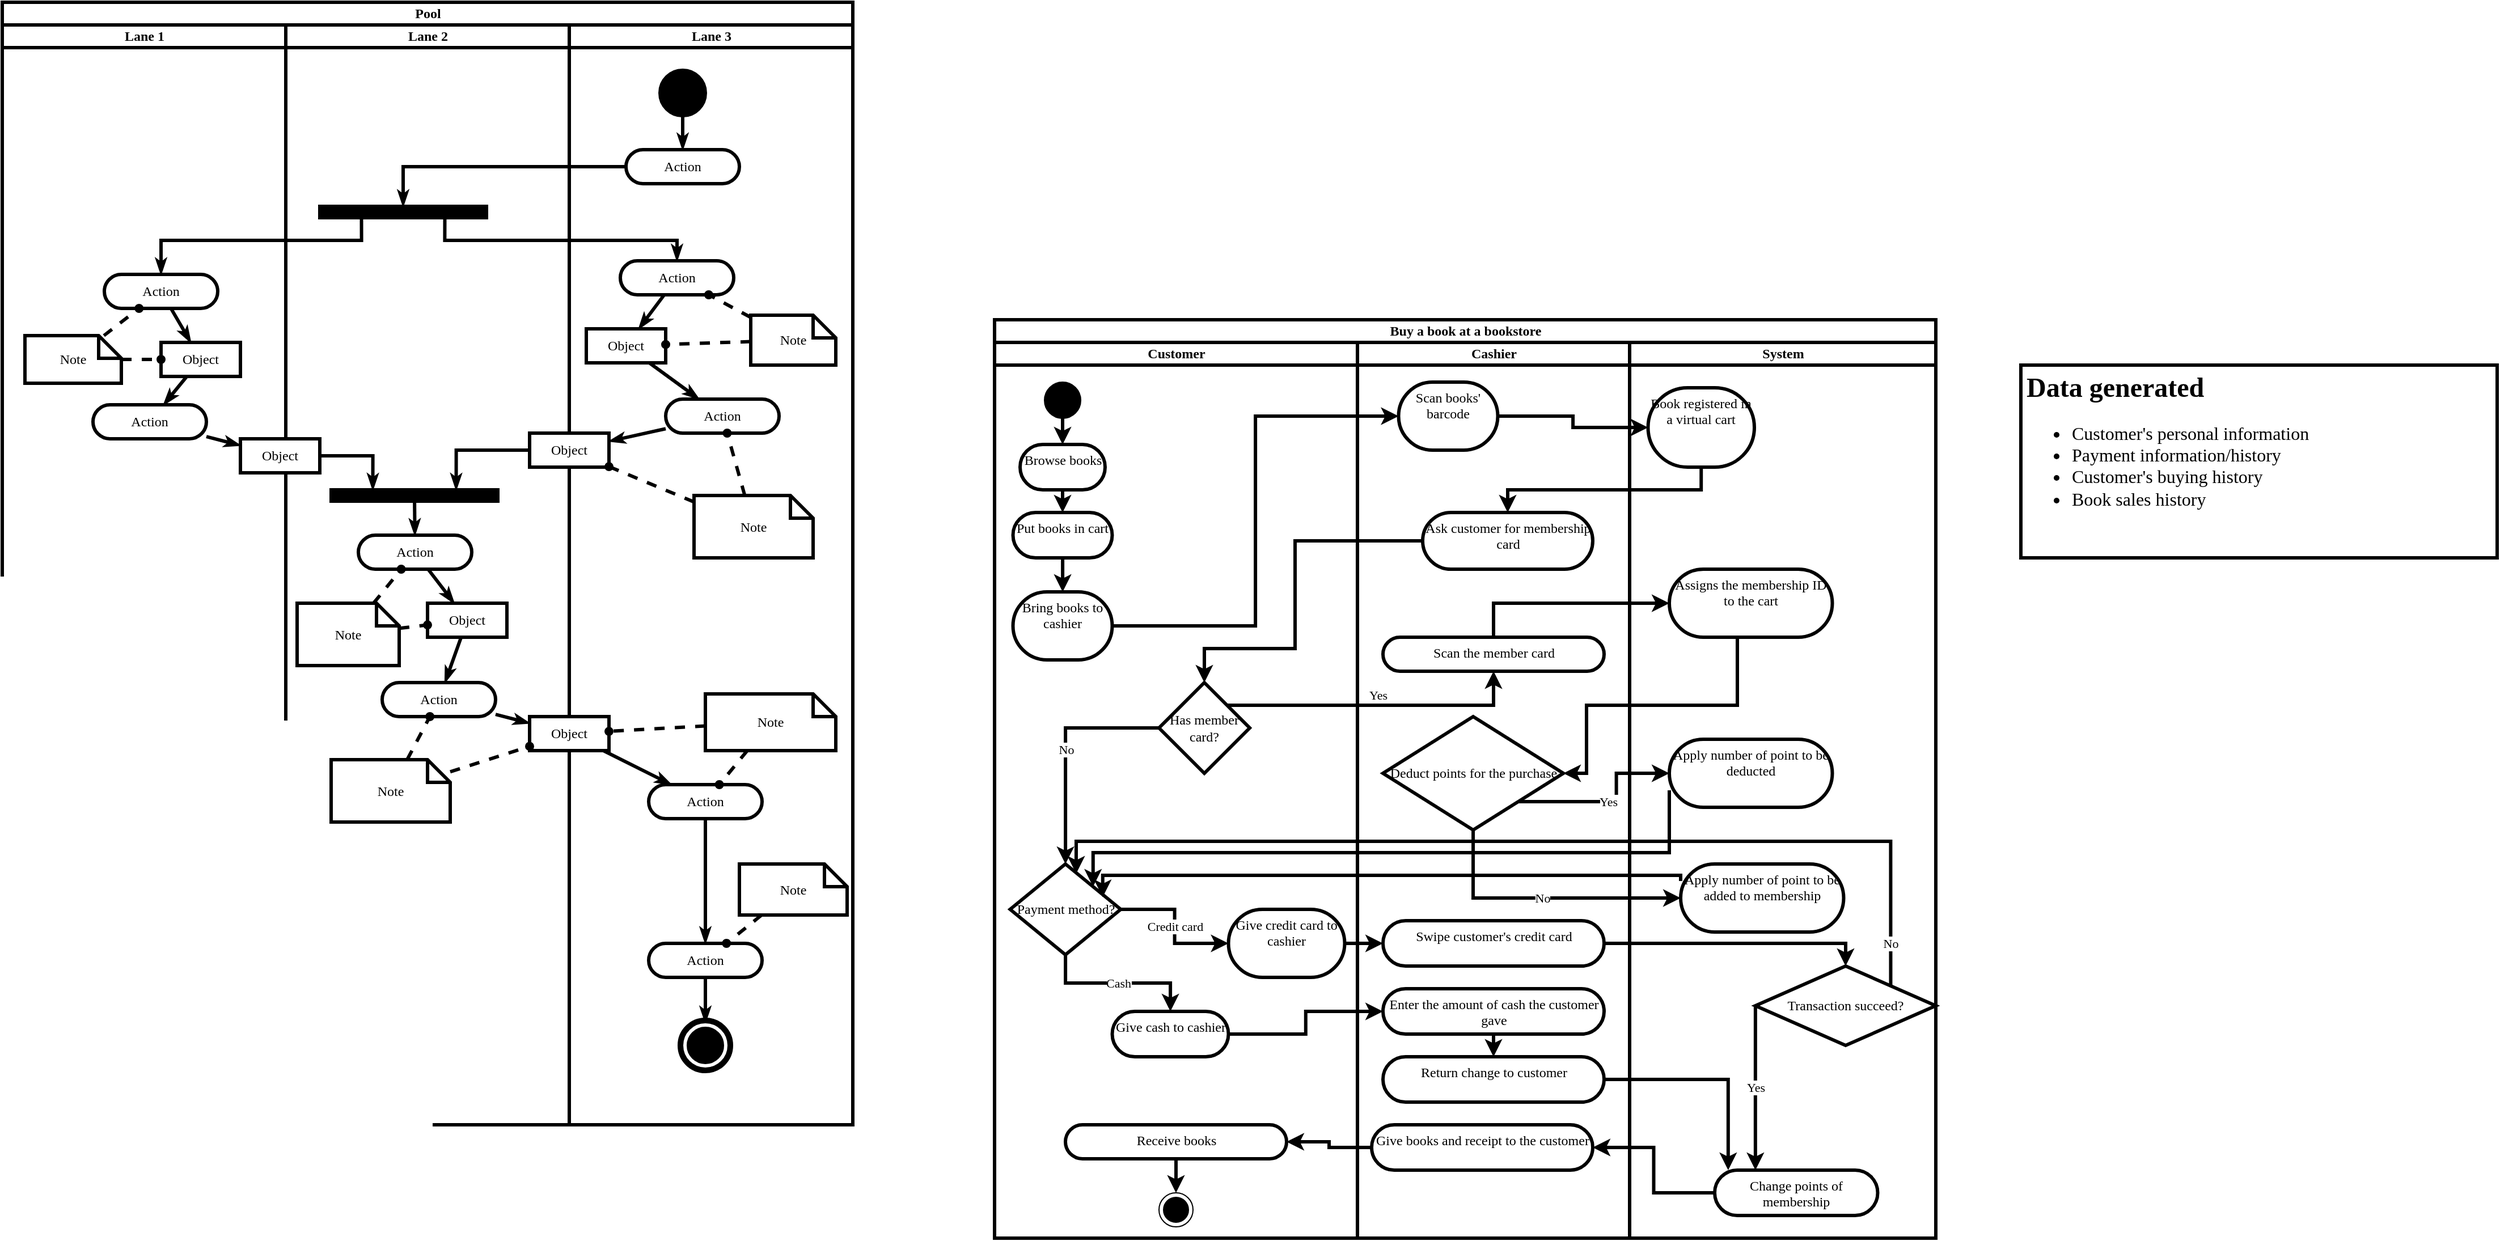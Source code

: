 <mxfile version="21.0.8" type="github">
  <diagram name="Page-1" id="0783ab3e-0a74-02c8-0abd-f7b4e66b4bec">
    <mxGraphModel dx="873" dy="699" grid="1" gridSize="10" guides="1" tooltips="1" connect="1" arrows="1" fold="1" page="1" pageScale="1" pageWidth="850" pageHeight="1100" background="none" math="0" shadow="0">
      <root>
        <mxCell id="0" />
        <mxCell id="1" parent="0" />
        <mxCell id="1c1d494c118603dd-1" value="Pool" style="swimlane;html=1;childLayout=stackLayout;startSize=20;rounded=0;shadow=0;comic=0;labelBackgroundColor=none;strokeWidth=3;fontFamily=Lexend Exa;fontSize=12;align=center;fontSource=https%3A%2F%2Ffonts.googleapis.com%2Fcss%3Ffamily%3DLexend%2BExa;" parent="1" vertex="1">
          <mxGeometry x="40" y="20" width="750" height="990" as="geometry" />
        </mxCell>
        <mxCell id="1c1d494c118603dd-2" value="Lane 1" style="swimlane;html=1;startSize=20;fontFamily=Lexend Exa;fontSource=https%3A%2F%2Ffonts.googleapis.com%2Fcss%3Ffamily%3DLexend%2BExa;strokeWidth=3;" parent="1c1d494c118603dd-1" vertex="1">
          <mxGeometry y="20" width="250" height="970" as="geometry" />
        </mxCell>
        <mxCell id="1c1d494c118603dd-34" style="edgeStyle=none;rounded=0;html=1;labelBackgroundColor=none;startArrow=none;startFill=0;startSize=5;endArrow=classicThin;endFill=1;endSize=5;jettySize=auto;orthogonalLoop=1;strokeWidth=3;fontFamily=Lexend Exa;fontSize=12;fontSource=https%3A%2F%2Ffonts.googleapis.com%2Fcss%3Ffamily%3DLexend%2BExa;" parent="1c1d494c118603dd-2" source="1c1d494c118603dd-6" target="1c1d494c118603dd-10" edge="1">
          <mxGeometry relative="1" as="geometry" />
        </mxCell>
        <mxCell id="1c1d494c118603dd-6" value="Action" style="rounded=1;whiteSpace=wrap;html=1;shadow=0;comic=0;labelBackgroundColor=none;strokeWidth=3;fontFamily=Lexend Exa;fontSize=12;align=center;arcSize=50;fontSource=https%3A%2F%2Ffonts.googleapis.com%2Fcss%3Ffamily%3DLexend%2BExa;" parent="1c1d494c118603dd-2" vertex="1">
          <mxGeometry x="90" y="220" width="100" height="30" as="geometry" />
        </mxCell>
        <mxCell id="1c1d494c118603dd-7" value="Action" style="rounded=1;whiteSpace=wrap;html=1;shadow=0;comic=0;labelBackgroundColor=none;strokeWidth=3;fontFamily=Lexend Exa;fontSize=12;align=center;arcSize=50;fontSource=https%3A%2F%2Ffonts.googleapis.com%2Fcss%3Ffamily%3DLexend%2BExa;" parent="1c1d494c118603dd-2" vertex="1">
          <mxGeometry x="80" y="335" width="100" height="30" as="geometry" />
        </mxCell>
        <mxCell id="1c1d494c118603dd-35" style="edgeStyle=none;rounded=0;html=1;labelBackgroundColor=none;startArrow=none;startFill=0;startSize=5;endArrow=classicThin;endFill=1;endSize=5;jettySize=auto;orthogonalLoop=1;strokeWidth=3;fontFamily=Lexend Exa;fontSize=12;fontSource=https%3A%2F%2Ffonts.googleapis.com%2Fcss%3Ffamily%3DLexend%2BExa;" parent="1c1d494c118603dd-2" source="1c1d494c118603dd-10" target="1c1d494c118603dd-7" edge="1">
          <mxGeometry relative="1" as="geometry" />
        </mxCell>
        <mxCell id="1c1d494c118603dd-10" value="Object" style="rounded=0;whiteSpace=wrap;html=1;shadow=0;comic=0;labelBackgroundColor=none;strokeWidth=3;fontFamily=Lexend Exa;fontSize=12;align=center;arcSize=50;fontSource=https%3A%2F%2Ffonts.googleapis.com%2Fcss%3Ffamily%3DLexend%2BExa;" parent="1c1d494c118603dd-2" vertex="1">
          <mxGeometry x="140" y="280" width="70" height="30" as="geometry" />
        </mxCell>
        <mxCell id="1c1d494c118603dd-46" style="edgeStyle=none;rounded=0;html=1;labelBackgroundColor=none;startArrow=none;startFill=0;startSize=5;endArrow=oval;endFill=0;endSize=5;jettySize=auto;orthogonalLoop=1;strokeWidth=3;fontFamily=Lexend Exa;fontSize=12;dashed=1;fontSource=https%3A%2F%2Ffonts.googleapis.com%2Fcss%3Ffamily%3DLexend%2BExa;" parent="1c1d494c118603dd-2" source="1c1d494c118603dd-21" target="1c1d494c118603dd-6" edge="1">
          <mxGeometry relative="1" as="geometry" />
        </mxCell>
        <mxCell id="1c1d494c118603dd-47" style="edgeStyle=none;rounded=0;html=1;dashed=1;labelBackgroundColor=none;startArrow=none;startFill=0;startSize=5;endArrow=oval;endFill=0;endSize=5;jettySize=auto;orthogonalLoop=1;strokeWidth=3;fontFamily=Lexend Exa;fontSize=12;fontSource=https%3A%2F%2Ffonts.googleapis.com%2Fcss%3Ffamily%3DLexend%2BExa;" parent="1c1d494c118603dd-2" source="1c1d494c118603dd-21" target="1c1d494c118603dd-10" edge="1">
          <mxGeometry relative="1" as="geometry" />
        </mxCell>
        <mxCell id="1c1d494c118603dd-21" value="Note" style="shape=note;whiteSpace=wrap;html=1;rounded=0;shadow=0;comic=0;labelBackgroundColor=none;strokeWidth=3;fontFamily=Lexend Exa;fontSize=12;align=center;size=20;fontSource=https%3A%2F%2Ffonts.googleapis.com%2Fcss%3Ffamily%3DLexend%2BExa;" parent="1c1d494c118603dd-2" vertex="1">
          <mxGeometry x="20" y="274" width="85" height="42" as="geometry" />
        </mxCell>
        <mxCell id="1c1d494c118603dd-3" value="Lane 2" style="swimlane;html=1;startSize=20;fontFamily=Lexend Exa;fontSource=https%3A%2F%2Ffonts.googleapis.com%2Fcss%3Ffamily%3DLexend%2BExa;strokeWidth=3;" parent="1c1d494c118603dd-1" vertex="1">
          <mxGeometry x="250" y="20" width="250" height="970" as="geometry" />
        </mxCell>
        <mxCell id="60571a20871a0731-3" value="" style="whiteSpace=wrap;html=1;rounded=0;shadow=0;comic=0;labelBackgroundColor=none;strokeWidth=3;fillColor=#000000;fontFamily=Lexend Exa;fontSize=12;align=center;rotation=0;fontSource=https%3A%2F%2Ffonts.googleapis.com%2Fcss%3Ffamily%3DLexend%2BExa;" parent="1c1d494c118603dd-3" vertex="1">
          <mxGeometry x="30" y="160" width="147" height="10" as="geometry" />
        </mxCell>
        <mxCell id="1c1d494c118603dd-40" style="edgeStyle=none;rounded=0;html=1;labelBackgroundColor=none;startArrow=none;startFill=0;startSize=5;endArrow=classicThin;endFill=1;endSize=5;jettySize=auto;orthogonalLoop=1;strokeWidth=3;fontFamily=Lexend Exa;fontSize=12;fontSource=https%3A%2F%2Ffonts.googleapis.com%2Fcss%3Ffamily%3DLexend%2BExa;" parent="1c1d494c118603dd-3" source="1c1d494c118603dd-11" target="1c1d494c118603dd-15" edge="1">
          <mxGeometry relative="1" as="geometry" />
        </mxCell>
        <mxCell id="1c1d494c118603dd-11" value="Action" style="rounded=1;whiteSpace=wrap;html=1;shadow=0;comic=0;labelBackgroundColor=none;strokeWidth=3;fontFamily=Lexend Exa;fontSize=12;align=center;arcSize=50;fontSource=https%3A%2F%2Ffonts.googleapis.com%2Fcss%3Ffamily%3DLexend%2BExa;" parent="1c1d494c118603dd-3" vertex="1">
          <mxGeometry x="64" y="450" width="100" height="30" as="geometry" />
        </mxCell>
        <mxCell id="1c1d494c118603dd-39" style="edgeStyle=none;rounded=0;html=1;labelBackgroundColor=none;startArrow=none;startFill=0;startSize=5;endArrow=classicThin;endFill=1;endSize=5;jettySize=auto;orthogonalLoop=1;strokeWidth=3;fontFamily=Lexend Exa;fontSize=12;fontSource=https%3A%2F%2Ffonts.googleapis.com%2Fcss%3Ffamily%3DLexend%2BExa;" parent="1c1d494c118603dd-3" source="1c1d494c118603dd-12" target="1c1d494c118603dd-11" edge="1">
          <mxGeometry relative="1" as="geometry" />
        </mxCell>
        <mxCell id="1c1d494c118603dd-12" value="" style="whiteSpace=wrap;html=1;rounded=0;shadow=0;comic=0;labelBackgroundColor=none;strokeWidth=3;fillColor=#000000;fontFamily=Lexend Exa;fontSize=12;align=center;rotation=0;fontSource=https%3A%2F%2Ffonts.googleapis.com%2Fcss%3Ffamily%3DLexend%2BExa;" parent="1c1d494c118603dd-3" vertex="1">
          <mxGeometry x="40" y="410" width="147" height="10" as="geometry" />
        </mxCell>
        <mxCell id="1c1d494c118603dd-32" style="edgeStyle=orthogonalEdgeStyle;rounded=0;html=1;entryX=0.25;entryY=0;labelBackgroundColor=none;startArrow=none;startFill=0;startSize=5;endArrow=classicThin;endFill=1;endSize=5;jettySize=auto;orthogonalLoop=1;strokeWidth=3;fontFamily=Lexend Exa;fontSize=12;fontSource=https%3A%2F%2Ffonts.googleapis.com%2Fcss%3Ffamily%3DLexend%2BExa;" parent="1c1d494c118603dd-3" source="1c1d494c118603dd-14" target="1c1d494c118603dd-12" edge="1">
          <mxGeometry relative="1" as="geometry" />
        </mxCell>
        <mxCell id="1c1d494c118603dd-14" value="Object" style="rounded=0;whiteSpace=wrap;html=1;shadow=0;comic=0;labelBackgroundColor=none;strokeWidth=3;fontFamily=Lexend Exa;fontSize=12;align=center;arcSize=50;fontSource=https%3A%2F%2Ffonts.googleapis.com%2Fcss%3Ffamily%3DLexend%2BExa;" parent="1c1d494c118603dd-3" vertex="1">
          <mxGeometry x="-40" y="365" width="70" height="30" as="geometry" />
        </mxCell>
        <mxCell id="1c1d494c118603dd-41" style="edgeStyle=none;rounded=0;html=1;labelBackgroundColor=none;startArrow=none;startFill=0;startSize=5;endArrow=classicThin;endFill=1;endSize=5;jettySize=auto;orthogonalLoop=1;strokeWidth=3;fontFamily=Lexend Exa;fontSize=12;fontSource=https%3A%2F%2Ffonts.googleapis.com%2Fcss%3Ffamily%3DLexend%2BExa;" parent="1c1d494c118603dd-3" source="1c1d494c118603dd-15" target="1c1d494c118603dd-16" edge="1">
          <mxGeometry relative="1" as="geometry" />
        </mxCell>
        <mxCell id="1c1d494c118603dd-15" value="Object" style="rounded=0;whiteSpace=wrap;html=1;shadow=0;comic=0;labelBackgroundColor=none;strokeWidth=3;fontFamily=Lexend Exa;fontSize=12;align=center;arcSize=50;fontSource=https%3A%2F%2Ffonts.googleapis.com%2Fcss%3Ffamily%3DLexend%2BExa;" parent="1c1d494c118603dd-3" vertex="1">
          <mxGeometry x="125" y="510" width="70" height="30" as="geometry" />
        </mxCell>
        <mxCell id="1c1d494c118603dd-16" value="Action" style="rounded=1;whiteSpace=wrap;html=1;shadow=0;comic=0;labelBackgroundColor=none;strokeWidth=3;fontFamily=Lexend Exa;fontSize=12;align=center;arcSize=50;fontSource=https%3A%2F%2Ffonts.googleapis.com%2Fcss%3Ffamily%3DLexend%2BExa;" parent="1c1d494c118603dd-3" vertex="1">
          <mxGeometry x="85" y="580" width="100" height="30" as="geometry" />
        </mxCell>
        <mxCell id="1c1d494c118603dd-52" style="edgeStyle=none;rounded=0;html=1;dashed=1;labelBackgroundColor=none;startArrow=none;startFill=0;startSize=5;endArrow=oval;endFill=0;endSize=5;jettySize=auto;orthogonalLoop=1;strokeWidth=3;fontFamily=Lexend Exa;fontSize=12;fontSource=https%3A%2F%2Ffonts.googleapis.com%2Fcss%3Ffamily%3DLexend%2BExa;" parent="1c1d494c118603dd-3" source="1c1d494c118603dd-23" target="1c1d494c118603dd-11" edge="1">
          <mxGeometry relative="1" as="geometry" />
        </mxCell>
        <mxCell id="1c1d494c118603dd-53" style="edgeStyle=none;rounded=0;html=1;dashed=1;labelBackgroundColor=none;startArrow=none;startFill=0;startSize=5;endArrow=oval;endFill=0;endSize=5;jettySize=auto;orthogonalLoop=1;strokeWidth=3;fontFamily=Lexend Exa;fontSize=12;fontSource=https%3A%2F%2Ffonts.googleapis.com%2Fcss%3Ffamily%3DLexend%2BExa;" parent="1c1d494c118603dd-3" source="1c1d494c118603dd-23" target="1c1d494c118603dd-15" edge="1">
          <mxGeometry relative="1" as="geometry" />
        </mxCell>
        <mxCell id="1c1d494c118603dd-23" value="Note" style="shape=note;whiteSpace=wrap;html=1;rounded=0;shadow=0;comic=0;labelBackgroundColor=none;strokeWidth=3;fontFamily=Lexend Exa;fontSize=12;align=center;size=20;fontSource=https%3A%2F%2Ffonts.googleapis.com%2Fcss%3Ffamily%3DLexend%2BExa;" parent="1c1d494c118603dd-3" vertex="1">
          <mxGeometry x="10" y="510" width="90" height="55" as="geometry" />
        </mxCell>
        <mxCell id="1c1d494c118603dd-54" style="edgeStyle=none;rounded=0;html=1;dashed=1;labelBackgroundColor=none;startArrow=none;startFill=0;startSize=5;endArrow=oval;endFill=0;endSize=5;jettySize=auto;orthogonalLoop=1;strokeWidth=3;fontFamily=Lexend Exa;fontSize=12;fontSource=https%3A%2F%2Ffonts.googleapis.com%2Fcss%3Ffamily%3DLexend%2BExa;" parent="1c1d494c118603dd-3" source="1c1d494c118603dd-24" target="1c1d494c118603dd-16" edge="1">
          <mxGeometry relative="1" as="geometry" />
        </mxCell>
        <mxCell id="1c1d494c118603dd-24" value="Note" style="shape=note;whiteSpace=wrap;html=1;rounded=0;shadow=0;comic=0;labelBackgroundColor=none;strokeWidth=3;fontFamily=Lexend Exa;fontSize=12;align=center;size=20;fontSource=https%3A%2F%2Ffonts.googleapis.com%2Fcss%3Ffamily%3DLexend%2BExa;" parent="1c1d494c118603dd-3" vertex="1">
          <mxGeometry x="40" y="648" width="105" height="55" as="geometry" />
        </mxCell>
        <mxCell id="1c1d494c118603dd-4" value="Lane 3" style="swimlane;html=1;startSize=20;fontFamily=Lexend Exa;fontSource=https%3A%2F%2Ffonts.googleapis.com%2Fcss%3Ffamily%3DLexend%2BExa;strokeWidth=3;" parent="1c1d494c118603dd-1" vertex="1">
          <mxGeometry x="500" y="20" width="250" height="970" as="geometry" />
        </mxCell>
        <mxCell id="1c1d494c118603dd-27" style="edgeStyle=orthogonalEdgeStyle;rounded=0;html=1;labelBackgroundColor=none;startArrow=none;startFill=0;startSize=5;endArrow=classicThin;endFill=1;endSize=5;jettySize=auto;orthogonalLoop=1;strokeWidth=3;fontFamily=Lexend Exa;fontSize=12;fontSource=https%3A%2F%2Ffonts.googleapis.com%2Fcss%3Ffamily%3DLexend%2BExa;" parent="1c1d494c118603dd-4" source="60571a20871a0731-4" target="60571a20871a0731-8" edge="1">
          <mxGeometry relative="1" as="geometry" />
        </mxCell>
        <mxCell id="60571a20871a0731-4" value="" style="ellipse;whiteSpace=wrap;html=1;rounded=0;shadow=0;comic=0;labelBackgroundColor=none;strokeWidth=3;fillColor=#000000;fontFamily=Lexend Exa;fontSize=12;align=center;fontSource=https%3A%2F%2Ffonts.googleapis.com%2Fcss%3Ffamily%3DLexend%2BExa;" parent="1c1d494c118603dd-4" vertex="1">
          <mxGeometry x="80" y="40" width="40" height="40" as="geometry" />
        </mxCell>
        <mxCell id="60571a20871a0731-8" value="Action" style="rounded=1;whiteSpace=wrap;html=1;shadow=0;comic=0;labelBackgroundColor=none;strokeWidth=3;fontFamily=Lexend Exa;fontSize=12;align=center;arcSize=50;fontSource=https%3A%2F%2Ffonts.googleapis.com%2Fcss%3Ffamily%3DLexend%2BExa;" parent="1c1d494c118603dd-4" vertex="1">
          <mxGeometry x="50" y="110" width="100" height="30" as="geometry" />
        </mxCell>
        <mxCell id="1c1d494c118603dd-33" style="rounded=0;html=1;labelBackgroundColor=none;startArrow=none;startFill=0;startSize=5;endArrow=classicThin;endFill=1;endSize=5;jettySize=auto;orthogonalLoop=1;strokeWidth=3;fontFamily=Lexend Exa;fontSize=12;fontSource=https%3A%2F%2Ffonts.googleapis.com%2Fcss%3Ffamily%3DLexend%2BExa;" parent="1c1d494c118603dd-4" source="1c1d494c118603dd-5" target="1c1d494c118603dd-9" edge="1">
          <mxGeometry relative="1" as="geometry" />
        </mxCell>
        <mxCell id="1c1d494c118603dd-5" value="Action" style="rounded=1;whiteSpace=wrap;html=1;shadow=0;comic=0;labelBackgroundColor=none;strokeWidth=3;fontFamily=Lexend Exa;fontSize=12;align=center;arcSize=50;fontSource=https%3A%2F%2Ffonts.googleapis.com%2Fcss%3Ffamily%3DLexend%2BExa;" parent="1c1d494c118603dd-4" vertex="1">
          <mxGeometry x="45" y="208" width="100" height="30" as="geometry" />
        </mxCell>
        <mxCell id="1c1d494c118603dd-38" style="edgeStyle=none;rounded=0;html=1;labelBackgroundColor=none;startArrow=none;startFill=0;startSize=5;endArrow=classicThin;endFill=1;endSize=5;jettySize=auto;orthogonalLoop=1;strokeWidth=3;fontFamily=Lexend Exa;fontSize=12;fontSource=https%3A%2F%2Ffonts.googleapis.com%2Fcss%3Ffamily%3DLexend%2BExa;" parent="1c1d494c118603dd-4" source="1c1d494c118603dd-8" target="1c1d494c118603dd-13" edge="1">
          <mxGeometry relative="1" as="geometry" />
        </mxCell>
        <mxCell id="1c1d494c118603dd-8" value="Action" style="rounded=1;whiteSpace=wrap;html=1;shadow=0;comic=0;labelBackgroundColor=none;strokeWidth=3;fontFamily=Lexend Exa;fontSize=12;align=center;arcSize=50;fontSource=https%3A%2F%2Ffonts.googleapis.com%2Fcss%3Ffamily%3DLexend%2BExa;" parent="1c1d494c118603dd-4" vertex="1">
          <mxGeometry x="85" y="330" width="100" height="30" as="geometry" />
        </mxCell>
        <mxCell id="1c1d494c118603dd-37" style="edgeStyle=none;rounded=0;html=1;labelBackgroundColor=none;startArrow=none;startFill=0;startSize=5;endArrow=classicThin;endFill=1;endSize=5;jettySize=auto;orthogonalLoop=1;strokeWidth=3;fontFamily=Lexend Exa;fontSize=12;fontSource=https%3A%2F%2Ffonts.googleapis.com%2Fcss%3Ffamily%3DLexend%2BExa;" parent="1c1d494c118603dd-4" source="1c1d494c118603dd-9" target="1c1d494c118603dd-8" edge="1">
          <mxGeometry relative="1" as="geometry" />
        </mxCell>
        <mxCell id="1c1d494c118603dd-9" value="Object" style="rounded=0;whiteSpace=wrap;html=1;shadow=0;comic=0;labelBackgroundColor=none;strokeWidth=3;fontFamily=Lexend Exa;fontSize=12;align=center;arcSize=50;fontSource=https%3A%2F%2Ffonts.googleapis.com%2Fcss%3Ffamily%3DLexend%2BExa;" parent="1c1d494c118603dd-4" vertex="1">
          <mxGeometry x="15" y="268" width="70" height="30" as="geometry" />
        </mxCell>
        <mxCell id="1c1d494c118603dd-13" value="Object" style="rounded=0;whiteSpace=wrap;html=1;shadow=0;comic=0;labelBackgroundColor=none;strokeWidth=3;fontFamily=Lexend Exa;fontSize=12;align=center;arcSize=50;fontSource=https%3A%2F%2Ffonts.googleapis.com%2Fcss%3Ffamily%3DLexend%2BExa;" parent="1c1d494c118603dd-4" vertex="1">
          <mxGeometry x="-35" y="360" width="70" height="30" as="geometry" />
        </mxCell>
        <mxCell id="1c1d494c118603dd-43" style="edgeStyle=none;rounded=0;html=1;labelBackgroundColor=none;startArrow=none;startFill=0;startSize=5;endArrow=classicThin;endFill=1;endSize=5;jettySize=auto;orthogonalLoop=1;strokeWidth=3;fontFamily=Lexend Exa;fontSize=12;fontSource=https%3A%2F%2Ffonts.googleapis.com%2Fcss%3Ffamily%3DLexend%2BExa;" parent="1c1d494c118603dd-4" source="1c1d494c118603dd-17" target="1c1d494c118603dd-18" edge="1">
          <mxGeometry relative="1" as="geometry" />
        </mxCell>
        <mxCell id="1c1d494c118603dd-17" value="Object" style="rounded=0;whiteSpace=wrap;html=1;shadow=0;comic=0;labelBackgroundColor=none;strokeWidth=3;fontFamily=Lexend Exa;fontSize=12;align=center;arcSize=50;fontSource=https%3A%2F%2Ffonts.googleapis.com%2Fcss%3Ffamily%3DLexend%2BExa;" parent="1c1d494c118603dd-4" vertex="1">
          <mxGeometry x="-35" y="610" width="70" height="30" as="geometry" />
        </mxCell>
        <mxCell id="1c1d494c118603dd-44" style="edgeStyle=none;rounded=0;html=1;labelBackgroundColor=none;startArrow=none;startFill=0;startSize=5;endArrow=classicThin;endFill=1;endSize=5;jettySize=auto;orthogonalLoop=1;strokeWidth=3;fontFamily=Lexend Exa;fontSize=12;fontSource=https%3A%2F%2Ffonts.googleapis.com%2Fcss%3Ffamily%3DLexend%2BExa;" parent="1c1d494c118603dd-4" source="1c1d494c118603dd-18" target="1c1d494c118603dd-19" edge="1">
          <mxGeometry relative="1" as="geometry" />
        </mxCell>
        <mxCell id="1c1d494c118603dd-18" value="Action" style="rounded=1;whiteSpace=wrap;html=1;shadow=0;comic=0;labelBackgroundColor=none;strokeWidth=3;fontFamily=Lexend Exa;fontSize=12;align=center;arcSize=50;fontSource=https%3A%2F%2Ffonts.googleapis.com%2Fcss%3Ffamily%3DLexend%2BExa;" parent="1c1d494c118603dd-4" vertex="1">
          <mxGeometry x="70" y="670" width="100" height="30" as="geometry" />
        </mxCell>
        <mxCell id="1c1d494c118603dd-45" style="edgeStyle=none;rounded=0;html=1;labelBackgroundColor=none;startArrow=none;startFill=0;startSize=5;endArrow=classicThin;endFill=1;endSize=5;jettySize=auto;orthogonalLoop=1;strokeWidth=3;fontFamily=Lexend Exa;fontSize=12;fontSource=https%3A%2F%2Ffonts.googleapis.com%2Fcss%3Ffamily%3DLexend%2BExa;" parent="1c1d494c118603dd-4" source="1c1d494c118603dd-19" target="60571a20871a0731-5" edge="1">
          <mxGeometry relative="1" as="geometry" />
        </mxCell>
        <mxCell id="1c1d494c118603dd-19" value="Action" style="rounded=1;whiteSpace=wrap;html=1;shadow=0;comic=0;labelBackgroundColor=none;strokeWidth=3;fontFamily=Lexend Exa;fontSize=12;align=center;arcSize=50;fontSource=https%3A%2F%2Ffonts.googleapis.com%2Fcss%3Ffamily%3DLexend%2BExa;" parent="1c1d494c118603dd-4" vertex="1">
          <mxGeometry x="70" y="810" width="100" height="30" as="geometry" />
        </mxCell>
        <mxCell id="60571a20871a0731-5" value="" style="shape=mxgraph.bpmn.shape;html=1;verticalLabelPosition=bottom;labelBackgroundColor=#ffffff;verticalAlign=top;perimeter=ellipsePerimeter;outline=end;symbol=terminate;rounded=0;shadow=0;comic=0;strokeWidth=3;fontFamily=Lexend Exa;fontSize=12;align=center;fontSource=https%3A%2F%2Ffonts.googleapis.com%2Fcss%3Ffamily%3DLexend%2BExa;" parent="1c1d494c118603dd-4" vertex="1">
          <mxGeometry x="100" y="880" width="40" height="40" as="geometry" />
        </mxCell>
        <mxCell id="1c1d494c118603dd-48" style="edgeStyle=none;rounded=0;html=1;dashed=1;labelBackgroundColor=none;startArrow=none;startFill=0;startSize=5;endArrow=oval;endFill=0;endSize=5;jettySize=auto;orthogonalLoop=1;strokeWidth=3;fontFamily=Lexend Exa;fontSize=12;fontSource=https%3A%2F%2Ffonts.googleapis.com%2Fcss%3Ffamily%3DLexend%2BExa;" parent="1c1d494c118603dd-4" source="1c1d494c118603dd-20" target="1c1d494c118603dd-5" edge="1">
          <mxGeometry relative="1" as="geometry" />
        </mxCell>
        <mxCell id="1c1d494c118603dd-49" style="edgeStyle=none;rounded=0;html=1;dashed=1;labelBackgroundColor=none;startArrow=none;startFill=0;startSize=5;endArrow=oval;endFill=0;endSize=5;jettySize=auto;orthogonalLoop=1;strokeWidth=3;fontFamily=Lexend Exa;fontSize=12;fontSource=https%3A%2F%2Ffonts.googleapis.com%2Fcss%3Ffamily%3DLexend%2BExa;" parent="1c1d494c118603dd-4" source="1c1d494c118603dd-20" target="1c1d494c118603dd-9" edge="1">
          <mxGeometry relative="1" as="geometry" />
        </mxCell>
        <mxCell id="1c1d494c118603dd-20" value="Note" style="shape=note;whiteSpace=wrap;html=1;rounded=0;shadow=0;comic=0;labelBackgroundColor=none;strokeWidth=3;fontFamily=Lexend Exa;fontSize=12;align=center;size=20;fontSource=https%3A%2F%2Ffonts.googleapis.com%2Fcss%3Ffamily%3DLexend%2BExa;" parent="1c1d494c118603dd-4" vertex="1">
          <mxGeometry x="160" y="256" width="75" height="44" as="geometry" />
        </mxCell>
        <mxCell id="1c1d494c118603dd-50" style="edgeStyle=none;rounded=0;html=1;dashed=1;labelBackgroundColor=none;startArrow=none;startFill=0;startSize=5;endArrow=oval;endFill=0;endSize=5;jettySize=auto;orthogonalLoop=1;strokeWidth=3;fontFamily=Lexend Exa;fontSize=12;fontSource=https%3A%2F%2Ffonts.googleapis.com%2Fcss%3Ffamily%3DLexend%2BExa;" parent="1c1d494c118603dd-4" source="1c1d494c118603dd-22" target="1c1d494c118603dd-8" edge="1">
          <mxGeometry relative="1" as="geometry" />
        </mxCell>
        <mxCell id="1c1d494c118603dd-51" style="edgeStyle=none;rounded=0;html=1;dashed=1;labelBackgroundColor=none;startArrow=none;startFill=0;startSize=5;endArrow=oval;endFill=0;endSize=5;jettySize=auto;orthogonalLoop=1;strokeWidth=3;fontFamily=Lexend Exa;fontSize=12;fontSource=https%3A%2F%2Ffonts.googleapis.com%2Fcss%3Ffamily%3DLexend%2BExa;" parent="1c1d494c118603dd-4" source="1c1d494c118603dd-22" target="1c1d494c118603dd-13" edge="1">
          <mxGeometry relative="1" as="geometry" />
        </mxCell>
        <mxCell id="1c1d494c118603dd-22" value="Note" style="shape=note;whiteSpace=wrap;html=1;rounded=0;shadow=0;comic=0;labelBackgroundColor=none;strokeWidth=3;fontFamily=Lexend Exa;fontSize=12;align=center;size=20;fontSource=https%3A%2F%2Ffonts.googleapis.com%2Fcss%3Ffamily%3DLexend%2BExa;" parent="1c1d494c118603dd-4" vertex="1">
          <mxGeometry x="110" y="415" width="105" height="55" as="geometry" />
        </mxCell>
        <mxCell id="1c1d494c118603dd-56" style="edgeStyle=none;rounded=0;html=1;dashed=1;labelBackgroundColor=none;startArrow=none;startFill=0;startSize=5;endArrow=oval;endFill=0;endSize=5;jettySize=auto;orthogonalLoop=1;strokeWidth=3;fontFamily=Lexend Exa;fontSize=12;fontSource=https%3A%2F%2Ffonts.googleapis.com%2Fcss%3Ffamily%3DLexend%2BExa;" parent="1c1d494c118603dd-4" source="1c1d494c118603dd-25" target="1c1d494c118603dd-18" edge="1">
          <mxGeometry relative="1" as="geometry" />
        </mxCell>
        <mxCell id="1c1d494c118603dd-57" style="edgeStyle=none;rounded=0;html=1;dashed=1;labelBackgroundColor=none;startArrow=none;startFill=0;startSize=5;endArrow=oval;endFill=0;endSize=5;jettySize=auto;orthogonalLoop=1;strokeWidth=3;fontFamily=Lexend Exa;fontSize=12;fontSource=https%3A%2F%2Ffonts.googleapis.com%2Fcss%3Ffamily%3DLexend%2BExa;" parent="1c1d494c118603dd-4" source="1c1d494c118603dd-25" target="1c1d494c118603dd-17" edge="1">
          <mxGeometry relative="1" as="geometry" />
        </mxCell>
        <mxCell id="1c1d494c118603dd-25" value="Note" style="shape=note;whiteSpace=wrap;html=1;rounded=0;shadow=0;comic=0;labelBackgroundColor=none;strokeWidth=3;fontFamily=Lexend Exa;fontSize=12;align=center;size=20;fontSource=https%3A%2F%2Ffonts.googleapis.com%2Fcss%3Ffamily%3DLexend%2BExa;" parent="1c1d494c118603dd-4" vertex="1">
          <mxGeometry x="120" y="590" width="115" height="50" as="geometry" />
        </mxCell>
        <mxCell id="1c1d494c118603dd-58" style="edgeStyle=none;rounded=0;html=1;dashed=1;labelBackgroundColor=none;startArrow=none;startFill=0;startSize=5;endArrow=oval;endFill=0;endSize=5;jettySize=auto;orthogonalLoop=1;strokeWidth=3;fontFamily=Lexend Exa;fontSize=12;fontSource=https%3A%2F%2Ffonts.googleapis.com%2Fcss%3Ffamily%3DLexend%2BExa;" parent="1c1d494c118603dd-4" source="1c1d494c118603dd-26" target="1c1d494c118603dd-19" edge="1">
          <mxGeometry relative="1" as="geometry" />
        </mxCell>
        <mxCell id="1c1d494c118603dd-26" value="Note" style="shape=note;whiteSpace=wrap;html=1;rounded=0;shadow=0;comic=0;labelBackgroundColor=none;strokeWidth=3;fontFamily=Lexend Exa;fontSize=12;align=center;size=20;fontSource=https%3A%2F%2Ffonts.googleapis.com%2Fcss%3Ffamily%3DLexend%2BExa;" parent="1c1d494c118603dd-4" vertex="1">
          <mxGeometry x="150" y="740" width="95" height="45" as="geometry" />
        </mxCell>
        <mxCell id="1c1d494c118603dd-28" style="edgeStyle=orthogonalEdgeStyle;rounded=0;html=1;entryX=0.5;entryY=0;labelBackgroundColor=none;startArrow=none;startFill=0;startSize=5;endArrow=classicThin;endFill=1;endSize=5;jettySize=auto;orthogonalLoop=1;strokeWidth=3;fontFamily=Lexend Exa;fontSize=12;fontSource=https%3A%2F%2Ffonts.googleapis.com%2Fcss%3Ffamily%3DLexend%2BExa;" parent="1c1d494c118603dd-1" source="60571a20871a0731-8" target="60571a20871a0731-3" edge="1">
          <mxGeometry relative="1" as="geometry">
            <Array as="points">
              <mxPoint x="354" y="145" />
            </Array>
          </mxGeometry>
        </mxCell>
        <mxCell id="1c1d494c118603dd-29" style="edgeStyle=orthogonalEdgeStyle;rounded=0;html=1;exitX=0.75;exitY=1;labelBackgroundColor=none;startArrow=none;startFill=0;startSize=5;endArrow=classicThin;endFill=1;endSize=5;jettySize=auto;orthogonalLoop=1;strokeWidth=3;fontFamily=Lexend Exa;fontSize=12;fontSource=https%3A%2F%2Ffonts.googleapis.com%2Fcss%3Ffamily%3DLexend%2BExa;" parent="1c1d494c118603dd-1" source="60571a20871a0731-3" target="1c1d494c118603dd-5" edge="1">
          <mxGeometry relative="1" as="geometry">
            <Array as="points">
              <mxPoint x="390" y="210" />
              <mxPoint x="595" y="210" />
            </Array>
          </mxGeometry>
        </mxCell>
        <mxCell id="1c1d494c118603dd-30" style="edgeStyle=orthogonalEdgeStyle;rounded=0;html=1;exitX=0.25;exitY=1;entryX=0.5;entryY=0;labelBackgroundColor=none;startArrow=none;startFill=0;startSize=5;endArrow=classicThin;endFill=1;endSize=5;jettySize=auto;orthogonalLoop=1;strokeWidth=3;fontFamily=Lexend Exa;fontSize=12;fontSource=https%3A%2F%2Ffonts.googleapis.com%2Fcss%3Ffamily%3DLexend%2BExa;" parent="1c1d494c118603dd-1" source="60571a20871a0731-3" target="1c1d494c118603dd-6" edge="1">
          <mxGeometry relative="1" as="geometry">
            <Array as="points">
              <mxPoint x="317" y="210" />
              <mxPoint x="140" y="210" />
            </Array>
          </mxGeometry>
        </mxCell>
        <mxCell id="1c1d494c118603dd-31" style="edgeStyle=orthogonalEdgeStyle;rounded=0;html=1;entryX=0.75;entryY=0;labelBackgroundColor=none;startArrow=none;startFill=0;startSize=5;endArrow=classicThin;endFill=1;endSize=5;jettySize=auto;orthogonalLoop=1;strokeWidth=3;fontFamily=Lexend Exa;fontSize=12;fontSource=https%3A%2F%2Ffonts.googleapis.com%2Fcss%3Ffamily%3DLexend%2BExa;" parent="1c1d494c118603dd-1" source="1c1d494c118603dd-13" target="1c1d494c118603dd-12" edge="1">
          <mxGeometry relative="1" as="geometry" />
        </mxCell>
        <mxCell id="1c1d494c118603dd-36" style="edgeStyle=none;rounded=0;html=1;labelBackgroundColor=none;startArrow=none;startFill=0;startSize=5;endArrow=classicThin;endFill=1;endSize=5;jettySize=auto;orthogonalLoop=1;strokeWidth=3;fontFamily=Lexend Exa;fontSize=12;fontSource=https%3A%2F%2Ffonts.googleapis.com%2Fcss%3Ffamily%3DLexend%2BExa;" parent="1c1d494c118603dd-1" source="1c1d494c118603dd-7" target="1c1d494c118603dd-14" edge="1">
          <mxGeometry relative="1" as="geometry" />
        </mxCell>
        <mxCell id="1c1d494c118603dd-42" style="edgeStyle=none;rounded=0;html=1;labelBackgroundColor=none;startArrow=none;startFill=0;startSize=5;endArrow=classicThin;endFill=1;endSize=5;jettySize=auto;orthogonalLoop=1;strokeWidth=3;fontFamily=Lexend Exa;fontSize=12;fontSource=https%3A%2F%2Ffonts.googleapis.com%2Fcss%3Ffamily%3DLexend%2BExa;" parent="1c1d494c118603dd-1" source="1c1d494c118603dd-16" target="1c1d494c118603dd-17" edge="1">
          <mxGeometry relative="1" as="geometry" />
        </mxCell>
        <mxCell id="1c1d494c118603dd-55" style="edgeStyle=none;rounded=0;html=1;dashed=1;labelBackgroundColor=none;startArrow=none;startFill=0;startSize=5;endArrow=oval;endFill=0;endSize=5;jettySize=auto;orthogonalLoop=1;strokeWidth=3;fontFamily=Lexend Exa;fontSize=12;fontSource=https%3A%2F%2Ffonts.googleapis.com%2Fcss%3Ffamily%3DLexend%2BExa;" parent="1c1d494c118603dd-1" source="1c1d494c118603dd-24" target="1c1d494c118603dd-17" edge="1">
          <mxGeometry relative="1" as="geometry" />
        </mxCell>
        <mxCell id="_GJ2NRxJg_3hJ979hq8P-35" value="Buy a book at a bookstore" style="swimlane;childLayout=stackLayout;resizeParent=1;resizeParentMax=0;startSize=20;html=1;fontFamily=Lexend Exa;fontSource=https%3A%2F%2Ffonts.googleapis.com%2Fcss%3Ffamily%3DLexend%2BExa;strokeWidth=3;" parent="1" vertex="1">
          <mxGeometry x="915.0" y="300" width="830" height="810" as="geometry" />
        </mxCell>
        <mxCell id="_GJ2NRxJg_3hJ979hq8P-36" value="Customer" style="swimlane;startSize=20;html=1;fontFamily=Lexend Exa;fontSource=https%3A%2F%2Ffonts.googleapis.com%2Fcss%3Ffamily%3DLexend%2BExa;strokeWidth=3;" parent="_GJ2NRxJg_3hJ979hq8P-35" vertex="1">
          <mxGeometry y="20" width="320" height="790" as="geometry" />
        </mxCell>
        <mxCell id="_GJ2NRxJg_3hJ979hq8P-41" value="" style="edgeStyle=orthogonalEdgeStyle;rounded=0;orthogonalLoop=1;jettySize=auto;html=1;strokeWidth=3;" parent="_GJ2NRxJg_3hJ979hq8P-36" source="_GJ2NRxJg_3hJ979hq8P-39" target="_GJ2NRxJg_3hJ979hq8P-40" edge="1">
          <mxGeometry relative="1" as="geometry" />
        </mxCell>
        <mxCell id="_GJ2NRxJg_3hJ979hq8P-39" value="" style="ellipse;fillColor=strokeColor;html=1;fontFamily=Lexend Exa;fontSource=https%3A%2F%2Ffonts.googleapis.com%2Fcss%3Ffamily%3DLexend%2BExa;strokeWidth=3;" parent="_GJ2NRxJg_3hJ979hq8P-36" vertex="1">
          <mxGeometry x="45.0" y="36" width="30" height="30" as="geometry" />
        </mxCell>
        <mxCell id="_GJ2NRxJg_3hJ979hq8P-44" value="" style="edgeStyle=orthogonalEdgeStyle;rounded=0;orthogonalLoop=1;jettySize=auto;html=1;strokeWidth=3;" parent="_GJ2NRxJg_3hJ979hq8P-36" source="_GJ2NRxJg_3hJ979hq8P-40" target="_GJ2NRxJg_3hJ979hq8P-43" edge="1">
          <mxGeometry relative="1" as="geometry" />
        </mxCell>
        <mxCell id="_GJ2NRxJg_3hJ979hq8P-40" value="Browse books" style="html=1;align=center;verticalAlign=top;rounded=1;absoluteArcSize=1;arcSize=134;dashed=0;whiteSpace=wrap;fontFamily=Lexend Exa;fontSource=https%3A%2F%2Ffonts.googleapis.com%2Fcss%3Ffamily%3DLexend%2BExa;strokeWidth=3;" parent="_GJ2NRxJg_3hJ979hq8P-36" vertex="1">
          <mxGeometry x="22.5" y="90" width="75" height="40" as="geometry" />
        </mxCell>
        <mxCell id="_GJ2NRxJg_3hJ979hq8P-46" value="" style="edgeStyle=orthogonalEdgeStyle;rounded=0;orthogonalLoop=1;jettySize=auto;html=1;strokeWidth=3;" parent="_GJ2NRxJg_3hJ979hq8P-36" source="_GJ2NRxJg_3hJ979hq8P-43" target="_GJ2NRxJg_3hJ979hq8P-45" edge="1">
          <mxGeometry relative="1" as="geometry" />
        </mxCell>
        <mxCell id="_GJ2NRxJg_3hJ979hq8P-43" value="Put books in cart" style="html=1;align=center;verticalAlign=top;rounded=1;absoluteArcSize=1;arcSize=134;dashed=0;whiteSpace=wrap;fontFamily=Lexend Exa;fontSource=https%3A%2F%2Ffonts.googleapis.com%2Fcss%3Ffamily%3DLexend%2BExa;strokeWidth=3;" parent="_GJ2NRxJg_3hJ979hq8P-36" vertex="1">
          <mxGeometry x="16.25" y="150" width="87.5" height="40" as="geometry" />
        </mxCell>
        <mxCell id="_GJ2NRxJg_3hJ979hq8P-45" value="Bring books to cashier" style="html=1;align=center;verticalAlign=top;rounded=1;absoluteArcSize=1;arcSize=134;dashed=0;whiteSpace=wrap;fontFamily=Lexend Exa;fontSource=https%3A%2F%2Ffonts.googleapis.com%2Fcss%3Ffamily%3DLexend%2BExa;strokeWidth=3;" parent="_GJ2NRxJg_3hJ979hq8P-36" vertex="1">
          <mxGeometry x="16.25" y="220" width="87.5" height="60" as="geometry" />
        </mxCell>
        <mxCell id="_GJ2NRxJg_3hJ979hq8P-63" value="No" style="edgeStyle=orthogonalEdgeStyle;rounded=0;orthogonalLoop=1;jettySize=auto;html=1;strokeWidth=3;fontFamily=Lexend Exa;fontSource=https%3A%2F%2Ffonts.googleapis.com%2Fcss%3Ffamily%3DLexend%2BExa;" parent="_GJ2NRxJg_3hJ979hq8P-36" source="_GJ2NRxJg_3hJ979hq8P-52" target="_GJ2NRxJg_3hJ979hq8P-61" edge="1">
          <mxGeometry relative="1" as="geometry" />
        </mxCell>
        <mxCell id="_GJ2NRxJg_3hJ979hq8P-52" value="Has member card?" style="rhombus;whiteSpace=wrap;html=1;strokeWidth=3;fontFamily=Lexend Exa;fontSource=https%3A%2F%2Ffonts.googleapis.com%2Fcss%3Ffamily%3DLexend%2BExa;" parent="_GJ2NRxJg_3hJ979hq8P-36" vertex="1">
          <mxGeometry x="145.0" y="300" width="80" height="80" as="geometry" />
        </mxCell>
        <mxCell id="_GJ2NRxJg_3hJ979hq8P-65" value="&lt;font data-font-src=&quot;https://fonts.googleapis.com/css?family=Lexend+Exa&quot; face=&quot;Lexend Exa&quot;&gt;Credit card&lt;/font&gt;" style="edgeStyle=orthogonalEdgeStyle;rounded=0;orthogonalLoop=1;jettySize=auto;html=1;strokeWidth=3;" parent="_GJ2NRxJg_3hJ979hq8P-36" source="_GJ2NRxJg_3hJ979hq8P-61" target="_GJ2NRxJg_3hJ979hq8P-64" edge="1">
          <mxGeometry relative="1" as="geometry" />
        </mxCell>
        <mxCell id="_GJ2NRxJg_3hJ979hq8P-67" value="Cash" style="edgeStyle=orthogonalEdgeStyle;rounded=0;orthogonalLoop=1;jettySize=auto;html=1;fontFamily=Lexend Exa;fontSource=https%3A%2F%2Ffonts.googleapis.com%2Fcss%3Ffamily%3DLexend%2BExa;strokeWidth=3;" parent="_GJ2NRxJg_3hJ979hq8P-36" source="_GJ2NRxJg_3hJ979hq8P-61" target="_GJ2NRxJg_3hJ979hq8P-66" edge="1">
          <mxGeometry relative="1" as="geometry" />
        </mxCell>
        <mxCell id="_GJ2NRxJg_3hJ979hq8P-61" value="Payment method?" style="rhombus;whiteSpace=wrap;html=1;strokeWidth=3;fontFamily=Lexend Exa;fontSource=https%3A%2F%2Ffonts.googleapis.com%2Fcss%3Ffamily%3DLexend%2BExa;" parent="_GJ2NRxJg_3hJ979hq8P-36" vertex="1">
          <mxGeometry x="13.75" y="460" width="97.5" height="80" as="geometry" />
        </mxCell>
        <mxCell id="_GJ2NRxJg_3hJ979hq8P-64" value="Give credit card to cashier" style="html=1;align=center;verticalAlign=top;rounded=1;absoluteArcSize=1;arcSize=134;dashed=0;whiteSpace=wrap;fontFamily=Lexend Exa;fontSource=https%3A%2F%2Ffonts.googleapis.com%2Fcss%3Ffamily%3DLexend%2BExa;strokeWidth=3;" parent="_GJ2NRxJg_3hJ979hq8P-36" vertex="1">
          <mxGeometry x="206.25" y="500" width="102.5" height="60" as="geometry" />
        </mxCell>
        <mxCell id="_GJ2NRxJg_3hJ979hq8P-66" value="Give cash to cashier" style="html=1;align=center;verticalAlign=top;rounded=1;absoluteArcSize=1;arcSize=134;dashed=0;whiteSpace=wrap;fontFamily=Lexend Exa;fontSource=https%3A%2F%2Ffonts.googleapis.com%2Fcss%3Ffamily%3DLexend%2BExa;strokeWidth=3;" parent="_GJ2NRxJg_3hJ979hq8P-36" vertex="1">
          <mxGeometry x="103.75" y="590" width="102.5" height="40" as="geometry" />
        </mxCell>
        <mxCell id="_GJ2NRxJg_3hJ979hq8P-92" value="" style="edgeStyle=orthogonalEdgeStyle;rounded=0;orthogonalLoop=1;jettySize=auto;html=1;strokeWidth=3;" parent="_GJ2NRxJg_3hJ979hq8P-36" source="_GJ2NRxJg_3hJ979hq8P-89" target="_GJ2NRxJg_3hJ979hq8P-91" edge="1">
          <mxGeometry relative="1" as="geometry" />
        </mxCell>
        <mxCell id="_GJ2NRxJg_3hJ979hq8P-89" value="Receive books" style="html=1;align=center;verticalAlign=top;rounded=1;absoluteArcSize=1;arcSize=79;dashed=0;whiteSpace=wrap;fontFamily=Lexend Exa;fontSource=https%3A%2F%2Ffonts.googleapis.com%2Fcss%3Ffamily%3DLexend%2BExa;strokeWidth=3;" parent="_GJ2NRxJg_3hJ979hq8P-36" vertex="1">
          <mxGeometry x="62.5" y="690" width="195" height="30" as="geometry" />
        </mxCell>
        <mxCell id="_GJ2NRxJg_3hJ979hq8P-91" value="" style="ellipse;html=1;shape=endState;fillColor=strokeColor;" parent="_GJ2NRxJg_3hJ979hq8P-36" vertex="1">
          <mxGeometry x="145.0" y="750" width="30" height="30" as="geometry" />
        </mxCell>
        <mxCell id="_GJ2NRxJg_3hJ979hq8P-37" value="Cashier" style="swimlane;startSize=20;html=1;fontFamily=Lexend Exa;fontSource=https%3A%2F%2Ffonts.googleapis.com%2Fcss%3Ffamily%3DLexend%2BExa;strokeWidth=3;" parent="_GJ2NRxJg_3hJ979hq8P-35" vertex="1">
          <mxGeometry x="320" y="20" width="240" height="790" as="geometry" />
        </mxCell>
        <mxCell id="_GJ2NRxJg_3hJ979hq8P-47" value="Scan books&#39; barcode" style="html=1;align=center;verticalAlign=top;rounded=1;absoluteArcSize=1;arcSize=134;dashed=0;whiteSpace=wrap;fontFamily=Lexend Exa;fontSource=https%3A%2F%2Ffonts.googleapis.com%2Fcss%3Ffamily%3DLexend%2BExa;strokeWidth=3;" parent="_GJ2NRxJg_3hJ979hq8P-37" vertex="1">
          <mxGeometry x="36.25" y="35" width="87.5" height="60" as="geometry" />
        </mxCell>
        <mxCell id="_GJ2NRxJg_3hJ979hq8P-49" value="Ask customer for membership card" style="html=1;align=center;verticalAlign=top;rounded=1;absoluteArcSize=1;arcSize=79;dashed=0;whiteSpace=wrap;fontFamily=Lexend Exa;fontSource=https%3A%2F%2Ffonts.googleapis.com%2Fcss%3Ffamily%3DLexend%2BExa;strokeWidth=3;" parent="_GJ2NRxJg_3hJ979hq8P-37" vertex="1">
          <mxGeometry x="57.5" y="150" width="150" height="50" as="geometry" />
        </mxCell>
        <mxCell id="_GJ2NRxJg_3hJ979hq8P-54" value="Scan the member card" style="html=1;align=center;verticalAlign=top;rounded=1;absoluteArcSize=1;arcSize=79;dashed=0;whiteSpace=wrap;fontFamily=Lexend Exa;fontSource=https%3A%2F%2Ffonts.googleapis.com%2Fcss%3Ffamily%3DLexend%2BExa;strokeWidth=3;" parent="_GJ2NRxJg_3hJ979hq8P-37" vertex="1">
          <mxGeometry x="22.5" y="260" width="195" height="30" as="geometry" />
        </mxCell>
        <mxCell id="_GJ2NRxJg_3hJ979hq8P-68" value="Swipe customer&#39;s credit card" style="html=1;align=center;verticalAlign=top;rounded=1;absoluteArcSize=1;arcSize=79;dashed=0;whiteSpace=wrap;fontFamily=Lexend Exa;fontSource=https%3A%2F%2Ffonts.googleapis.com%2Fcss%3Ffamily%3DLexend%2BExa;strokeWidth=3;" parent="_GJ2NRxJg_3hJ979hq8P-37" vertex="1">
          <mxGeometry x="22.5" y="510" width="195" height="40" as="geometry" />
        </mxCell>
        <mxCell id="_GJ2NRxJg_3hJ979hq8P-70" value="Deduct points for the purchase" style="rhombus;whiteSpace=wrap;html=1;strokeWidth=3;fontFamily=Lexend Exa;fontSource=https%3A%2F%2Ffonts.googleapis.com%2Fcss%3Ffamily%3DLexend%2BExa;" parent="_GJ2NRxJg_3hJ979hq8P-37" vertex="1">
          <mxGeometry x="22.5" y="330" width="159.07" height="100" as="geometry" />
        </mxCell>
        <mxCell id="_GJ2NRxJg_3hJ979hq8P-96" style="edgeStyle=orthogonalEdgeStyle;rounded=0;orthogonalLoop=1;jettySize=auto;html=1;exitX=0.5;exitY=1;exitDx=0;exitDy=0;entryX=0.5;entryY=0;entryDx=0;entryDy=0;fontSize=12;strokeWidth=3;" parent="_GJ2NRxJg_3hJ979hq8P-37" source="_GJ2NRxJg_3hJ979hq8P-78" target="_GJ2NRxJg_3hJ979hq8P-95" edge="1">
          <mxGeometry relative="1" as="geometry" />
        </mxCell>
        <mxCell id="_GJ2NRxJg_3hJ979hq8P-78" value="Enter the amount of cash the customer gave" style="html=1;align=center;verticalAlign=top;rounded=1;absoluteArcSize=1;arcSize=79;dashed=0;whiteSpace=wrap;fontFamily=Lexend Exa;fontSource=https%3A%2F%2Ffonts.googleapis.com%2Fcss%3Ffamily%3DLexend%2BExa;strokeWidth=3;" parent="_GJ2NRxJg_3hJ979hq8P-37" vertex="1">
          <mxGeometry x="22.5" y="570" width="195" height="40" as="geometry" />
        </mxCell>
        <mxCell id="_GJ2NRxJg_3hJ979hq8P-83" value="Give books and receipt to the customer" style="html=1;align=center;verticalAlign=top;rounded=1;absoluteArcSize=1;arcSize=79;dashed=0;whiteSpace=wrap;fontFamily=Lexend Exa;fontSource=https%3A%2F%2Ffonts.googleapis.com%2Fcss%3Ffamily%3DLexend%2BExa;strokeWidth=3;" parent="_GJ2NRxJg_3hJ979hq8P-37" vertex="1">
          <mxGeometry x="12.5" y="690" width="195" height="40" as="geometry" />
        </mxCell>
        <mxCell id="_GJ2NRxJg_3hJ979hq8P-95" value="Return change to customer" style="html=1;align=center;verticalAlign=top;rounded=1;absoluteArcSize=1;arcSize=79;dashed=0;whiteSpace=wrap;fontFamily=Lexend Exa;fontSource=https%3A%2F%2Ffonts.googleapis.com%2Fcss%3Ffamily%3DLexend%2BExa;strokeWidth=3;" parent="_GJ2NRxJg_3hJ979hq8P-37" vertex="1">
          <mxGeometry x="22.5" y="630" width="195" height="40" as="geometry" />
        </mxCell>
        <mxCell id="_GJ2NRxJg_3hJ979hq8P-38" value="System" style="swimlane;startSize=20;html=1;fontFamily=Lexend Exa;fontSource=https%3A%2F%2Ffonts.googleapis.com%2Fcss%3Ffamily%3DLexend%2BExa;strokeWidth=3;" parent="_GJ2NRxJg_3hJ979hq8P-35" vertex="1">
          <mxGeometry x="560" y="20" width="270" height="790" as="geometry" />
        </mxCell>
        <mxCell id="_GJ2NRxJg_3hJ979hq8P-56" value="Book registered in a virtual cart" style="html=1;align=center;verticalAlign=top;rounded=1;absoluteArcSize=1;arcSize=134;dashed=0;whiteSpace=wrap;fontFamily=Lexend Exa;fontSource=https%3A%2F%2Ffonts.googleapis.com%2Fcss%3Ffamily%3DLexend%2BExa;strokeWidth=3;" parent="_GJ2NRxJg_3hJ979hq8P-38" vertex="1">
          <mxGeometry x="16.25" y="40" width="93.75" height="70" as="geometry" />
        </mxCell>
        <mxCell id="_GJ2NRxJg_3hJ979hq8P-58" value="Assigns the membership ID to the cart" style="html=1;align=center;verticalAlign=top;rounded=1;absoluteArcSize=1;arcSize=134;dashed=0;whiteSpace=wrap;fontFamily=Lexend Exa;fontSource=https%3A%2F%2Ffonts.googleapis.com%2Fcss%3Ffamily%3DLexend%2BExa;strokeWidth=3;" parent="_GJ2NRxJg_3hJ979hq8P-38" vertex="1">
          <mxGeometry x="35" y="200" width="143.75" height="60" as="geometry" />
        </mxCell>
        <mxCell id="_GJ2NRxJg_3hJ979hq8P-72" value="Apply number of point to be deducted" style="html=1;align=center;verticalAlign=top;rounded=1;absoluteArcSize=1;arcSize=134;dashed=0;whiteSpace=wrap;fontFamily=Lexend Exa;fontSource=https%3A%2F%2Ffonts.googleapis.com%2Fcss%3Ffamily%3DLexend%2BExa;strokeWidth=3;" parent="_GJ2NRxJg_3hJ979hq8P-38" vertex="1">
          <mxGeometry x="35" y="350" width="143.75" height="60" as="geometry" />
        </mxCell>
        <mxCell id="_GJ2NRxJg_3hJ979hq8P-74" value="Apply number of point to be added to membership" style="html=1;align=center;verticalAlign=top;rounded=1;absoluteArcSize=1;arcSize=134;dashed=0;whiteSpace=wrap;fontFamily=Lexend Exa;fontSource=https%3A%2F%2Ffonts.googleapis.com%2Fcss%3Ffamily%3DLexend%2BExa;strokeWidth=3;" parent="_GJ2NRxJg_3hJ979hq8P-38" vertex="1">
          <mxGeometry x="45" y="460" width="143.75" height="60" as="geometry" />
        </mxCell>
        <mxCell id="_GJ2NRxJg_3hJ979hq8P-87" value="Yes" style="edgeStyle=orthogonalEdgeStyle;rounded=0;orthogonalLoop=1;jettySize=auto;html=1;exitX=0;exitY=0.5;exitDx=0;exitDy=0;entryX=0.25;entryY=0;entryDx=0;entryDy=0;strokeWidth=3;fontFamily=Lexend Exa;fontSource=https%3A%2F%2Ffonts.googleapis.com%2Fcss%3Ffamily%3DLexend%2BExa;" parent="_GJ2NRxJg_3hJ979hq8P-38" source="_GJ2NRxJg_3hJ979hq8P-81" target="_GJ2NRxJg_3hJ979hq8P-85" edge="1">
          <mxGeometry relative="1" as="geometry">
            <Array as="points">
              <mxPoint x="111" y="690" />
              <mxPoint x="111" y="690" />
            </Array>
          </mxGeometry>
        </mxCell>
        <mxCell id="_GJ2NRxJg_3hJ979hq8P-81" value="Transaction succeed?" style="rhombus;whiteSpace=wrap;html=1;strokeWidth=3;fontFamily=Lexend Exa;fontSource=https%3A%2F%2Ffonts.googleapis.com%2Fcss%3Ffamily%3DLexend%2BExa;" parent="_GJ2NRxJg_3hJ979hq8P-38" vertex="1">
          <mxGeometry x="110.93" y="550" width="159.07" height="70" as="geometry" />
        </mxCell>
        <mxCell id="_GJ2NRxJg_3hJ979hq8P-85" value="Change points of membership" style="html=1;align=center;verticalAlign=top;rounded=1;absoluteArcSize=1;arcSize=134;dashed=0;whiteSpace=wrap;fontFamily=Lexend Exa;fontSource=https%3A%2F%2Ffonts.googleapis.com%2Fcss%3Ffamily%3DLexend%2BExa;strokeWidth=3;" parent="_GJ2NRxJg_3hJ979hq8P-38" vertex="1">
          <mxGeometry x="75" y="730" width="143.75" height="40" as="geometry" />
        </mxCell>
        <mxCell id="_GJ2NRxJg_3hJ979hq8P-48" style="edgeStyle=orthogonalEdgeStyle;rounded=0;orthogonalLoop=1;jettySize=auto;html=1;entryX=0;entryY=0.5;entryDx=0;entryDy=0;strokeWidth=3;" parent="_GJ2NRxJg_3hJ979hq8P-35" source="_GJ2NRxJg_3hJ979hq8P-45" target="_GJ2NRxJg_3hJ979hq8P-47" edge="1">
          <mxGeometry relative="1" as="geometry" />
        </mxCell>
        <mxCell id="_GJ2NRxJg_3hJ979hq8P-53" style="edgeStyle=orthogonalEdgeStyle;rounded=0;orthogonalLoop=1;jettySize=auto;html=1;entryX=0.5;entryY=0;entryDx=0;entryDy=0;strokeWidth=3;" parent="_GJ2NRxJg_3hJ979hq8P-35" source="_GJ2NRxJg_3hJ979hq8P-49" target="_GJ2NRxJg_3hJ979hq8P-52" edge="1">
          <mxGeometry relative="1" as="geometry">
            <Array as="points">
              <mxPoint x="265" y="195" />
              <mxPoint x="265" y="290" />
              <mxPoint x="185" y="290" />
            </Array>
          </mxGeometry>
        </mxCell>
        <mxCell id="_GJ2NRxJg_3hJ979hq8P-55" value="Yes" style="edgeStyle=orthogonalEdgeStyle;rounded=0;orthogonalLoop=1;jettySize=auto;html=1;strokeWidth=3;fontFamily=Lexend Exa;fontSource=https%3A%2F%2Ffonts.googleapis.com%2Fcss%3Ffamily%3DLexend%2BExa;verticalAlign=bottom;" parent="_GJ2NRxJg_3hJ979hq8P-35" source="_GJ2NRxJg_3hJ979hq8P-52" target="_GJ2NRxJg_3hJ979hq8P-54" edge="1">
          <mxGeometry relative="1" as="geometry">
            <Array as="points">
              <mxPoint x="440" y="340" />
            </Array>
          </mxGeometry>
        </mxCell>
        <mxCell id="_GJ2NRxJg_3hJ979hq8P-57" value="" style="edgeStyle=orthogonalEdgeStyle;rounded=0;orthogonalLoop=1;jettySize=auto;html=1;strokeWidth=3;" parent="_GJ2NRxJg_3hJ979hq8P-35" source="_GJ2NRxJg_3hJ979hq8P-47" target="_GJ2NRxJg_3hJ979hq8P-56" edge="1">
          <mxGeometry relative="1" as="geometry" />
        </mxCell>
        <mxCell id="_GJ2NRxJg_3hJ979hq8P-51" value="" style="edgeStyle=orthogonalEdgeStyle;rounded=0;orthogonalLoop=1;jettySize=auto;html=1;strokeWidth=3;exitX=0.5;exitY=1;exitDx=0;exitDy=0;" parent="_GJ2NRxJg_3hJ979hq8P-35" source="_GJ2NRxJg_3hJ979hq8P-56" target="_GJ2NRxJg_3hJ979hq8P-49" edge="1">
          <mxGeometry relative="1" as="geometry" />
        </mxCell>
        <mxCell id="_GJ2NRxJg_3hJ979hq8P-59" style="edgeStyle=orthogonalEdgeStyle;rounded=0;orthogonalLoop=1;jettySize=auto;html=1;exitX=0.5;exitY=0;exitDx=0;exitDy=0;entryX=0;entryY=0.5;entryDx=0;entryDy=0;strokeWidth=3;" parent="_GJ2NRxJg_3hJ979hq8P-35" source="_GJ2NRxJg_3hJ979hq8P-54" target="_GJ2NRxJg_3hJ979hq8P-58" edge="1">
          <mxGeometry relative="1" as="geometry" />
        </mxCell>
        <mxCell id="_GJ2NRxJg_3hJ979hq8P-69" value="" style="edgeStyle=orthogonalEdgeStyle;rounded=0;orthogonalLoop=1;jettySize=auto;html=1;strokeWidth=3;" parent="_GJ2NRxJg_3hJ979hq8P-35" source="_GJ2NRxJg_3hJ979hq8P-64" target="_GJ2NRxJg_3hJ979hq8P-68" edge="1">
          <mxGeometry relative="1" as="geometry" />
        </mxCell>
        <mxCell id="_GJ2NRxJg_3hJ979hq8P-71" style="edgeStyle=orthogonalEdgeStyle;rounded=0;orthogonalLoop=1;jettySize=auto;html=1;entryX=1;entryY=0.5;entryDx=0;entryDy=0;strokeWidth=3;" parent="_GJ2NRxJg_3hJ979hq8P-35" source="_GJ2NRxJg_3hJ979hq8P-58" target="_GJ2NRxJg_3hJ979hq8P-70" edge="1">
          <mxGeometry relative="1" as="geometry">
            <Array as="points">
              <mxPoint x="655" y="340" />
              <mxPoint x="522" y="340" />
              <mxPoint x="522" y="400" />
            </Array>
          </mxGeometry>
        </mxCell>
        <mxCell id="_GJ2NRxJg_3hJ979hq8P-73" value="Yes" style="edgeStyle=orthogonalEdgeStyle;rounded=0;orthogonalLoop=1;jettySize=auto;html=1;exitX=1;exitY=1;exitDx=0;exitDy=0;entryX=0;entryY=0.5;entryDx=0;entryDy=0;strokeWidth=3;fontFamily=Lexend Exa;fontSource=https%3A%2F%2Ffonts.googleapis.com%2Fcss%3Ffamily%3DLexend%2BExa;" parent="_GJ2NRxJg_3hJ979hq8P-35" source="_GJ2NRxJg_3hJ979hq8P-70" target="_GJ2NRxJg_3hJ979hq8P-72" edge="1">
          <mxGeometry relative="1" as="geometry" />
        </mxCell>
        <mxCell id="_GJ2NRxJg_3hJ979hq8P-75" value="No" style="edgeStyle=orthogonalEdgeStyle;rounded=0;orthogonalLoop=1;jettySize=auto;html=1;exitX=0.5;exitY=1;exitDx=0;exitDy=0;entryX=0;entryY=0.5;entryDx=0;entryDy=0;fontFamily=Lexend Exa;fontSource=https%3A%2F%2Ffonts.googleapis.com%2Fcss%3Ffamily%3DLexend%2BExa;strokeWidth=3;" parent="_GJ2NRxJg_3hJ979hq8P-35" source="_GJ2NRxJg_3hJ979hq8P-70" target="_GJ2NRxJg_3hJ979hq8P-74" edge="1">
          <mxGeometry relative="1" as="geometry">
            <Array as="points">
              <mxPoint x="443" y="510" />
              <mxPoint x="595" y="510" />
            </Array>
          </mxGeometry>
        </mxCell>
        <mxCell id="_GJ2NRxJg_3hJ979hq8P-76" style="edgeStyle=orthogonalEdgeStyle;rounded=0;orthogonalLoop=1;jettySize=auto;html=1;exitX=0;exitY=0.75;exitDx=0;exitDy=0;entryX=1;entryY=0;entryDx=0;entryDy=0;strokeWidth=3;" parent="_GJ2NRxJg_3hJ979hq8P-35" source="_GJ2NRxJg_3hJ979hq8P-72" target="_GJ2NRxJg_3hJ979hq8P-61" edge="1">
          <mxGeometry relative="1" as="geometry">
            <Array as="points">
              <mxPoint x="595" y="470" />
              <mxPoint x="87" y="470" />
            </Array>
          </mxGeometry>
        </mxCell>
        <mxCell id="_GJ2NRxJg_3hJ979hq8P-77" style="edgeStyle=orthogonalEdgeStyle;rounded=0;orthogonalLoop=1;jettySize=auto;html=1;exitX=0;exitY=0.25;exitDx=0;exitDy=0;entryX=0.837;entryY=0.365;entryDx=0;entryDy=0;entryPerimeter=0;strokeWidth=3;" parent="_GJ2NRxJg_3hJ979hq8P-35" source="_GJ2NRxJg_3hJ979hq8P-74" target="_GJ2NRxJg_3hJ979hq8P-61" edge="1">
          <mxGeometry relative="1" as="geometry">
            <Array as="points">
              <mxPoint x="605" y="490" />
              <mxPoint x="95" y="490" />
            </Array>
          </mxGeometry>
        </mxCell>
        <mxCell id="_GJ2NRxJg_3hJ979hq8P-79" style="edgeStyle=orthogonalEdgeStyle;rounded=0;orthogonalLoop=1;jettySize=auto;html=1;entryX=0;entryY=0.5;entryDx=0;entryDy=0;strokeWidth=3;" parent="_GJ2NRxJg_3hJ979hq8P-35" source="_GJ2NRxJg_3hJ979hq8P-66" target="_GJ2NRxJg_3hJ979hq8P-78" edge="1">
          <mxGeometry relative="1" as="geometry" />
        </mxCell>
        <mxCell id="_GJ2NRxJg_3hJ979hq8P-82" style="edgeStyle=orthogonalEdgeStyle;rounded=0;orthogonalLoop=1;jettySize=auto;html=1;exitX=1;exitY=0.5;exitDx=0;exitDy=0;entryX=0.5;entryY=0;entryDx=0;entryDy=0;strokeWidth=3;" parent="_GJ2NRxJg_3hJ979hq8P-35" source="_GJ2NRxJg_3hJ979hq8P-68" target="_GJ2NRxJg_3hJ979hq8P-81" edge="1">
          <mxGeometry relative="1" as="geometry" />
        </mxCell>
        <mxCell id="_GJ2NRxJg_3hJ979hq8P-88" style="edgeStyle=orthogonalEdgeStyle;rounded=0;orthogonalLoop=1;jettySize=auto;html=1;entryX=1;entryY=0.5;entryDx=0;entryDy=0;strokeWidth=3;" parent="_GJ2NRxJg_3hJ979hq8P-35" source="_GJ2NRxJg_3hJ979hq8P-85" target="_GJ2NRxJg_3hJ979hq8P-83" edge="1">
          <mxGeometry relative="1" as="geometry" />
        </mxCell>
        <mxCell id="_GJ2NRxJg_3hJ979hq8P-90" value="" style="edgeStyle=orthogonalEdgeStyle;rounded=0;orthogonalLoop=1;jettySize=auto;html=1;strokeWidth=3;" parent="_GJ2NRxJg_3hJ979hq8P-35" source="_GJ2NRxJg_3hJ979hq8P-83" target="_GJ2NRxJg_3hJ979hq8P-89" edge="1">
          <mxGeometry relative="1" as="geometry" />
        </mxCell>
        <mxCell id="_GJ2NRxJg_3hJ979hq8P-93" value="No" style="edgeStyle=orthogonalEdgeStyle;rounded=0;orthogonalLoop=1;jettySize=auto;html=1;exitX=1;exitY=0;exitDx=0;exitDy=0;entryX=0.597;entryY=0.106;entryDx=0;entryDy=0;entryPerimeter=0;strokeWidth=3;fontFamily=Lexend Exa;fontSource=https%3A%2F%2Ffonts.googleapis.com%2Fcss%3Ffamily%3DLexend%2BExa;" parent="_GJ2NRxJg_3hJ979hq8P-35" source="_GJ2NRxJg_3hJ979hq8P-81" target="_GJ2NRxJg_3hJ979hq8P-61" edge="1">
          <mxGeometry x="-0.914" relative="1" as="geometry">
            <Array as="points">
              <mxPoint x="790" y="460" />
              <mxPoint x="72" y="460" />
            </Array>
            <mxPoint as="offset" />
          </mxGeometry>
        </mxCell>
        <mxCell id="_GJ2NRxJg_3hJ979hq8P-97" style="edgeStyle=orthogonalEdgeStyle;rounded=0;orthogonalLoop=1;jettySize=auto;html=1;exitX=1;exitY=0.5;exitDx=0;exitDy=0;entryX=0.083;entryY=0;entryDx=0;entryDy=0;entryPerimeter=0;strokeWidth=3;" parent="_GJ2NRxJg_3hJ979hq8P-35" source="_GJ2NRxJg_3hJ979hq8P-95" target="_GJ2NRxJg_3hJ979hq8P-85" edge="1">
          <mxGeometry relative="1" as="geometry" />
        </mxCell>
        <mxCell id="dHhZXid-f-7BU7orb2X_-1" value="&lt;h1&gt;Data generated&lt;/h1&gt;&lt;p&gt;&lt;/p&gt;&lt;ul style=&quot;font-size: 16px;&quot;&gt;&lt;li&gt;Customer&#39;s personal information&lt;/li&gt;&lt;li&gt;Payment information/history&lt;/li&gt;&lt;li&gt;Customer&#39;s buying history&lt;/li&gt;&lt;li&gt;Book sales history&lt;/li&gt;&lt;/ul&gt;&lt;p&gt;&lt;/p&gt;" style="text;html=1;strokeColor=default;fillColor=none;spacing=5;spacingTop=-20;whiteSpace=wrap;overflow=hidden;rounded=0;strokeWidth=3;fontFamily=Lexend Exa;fontSource=https%3A%2F%2Ffonts.googleapis.com%2Fcss%3Ffamily%3DLexend%2BExa;" vertex="1" parent="1">
          <mxGeometry x="1820" y="340" width="420" height="170" as="geometry" />
        </mxCell>
      </root>
    </mxGraphModel>
  </diagram>
</mxfile>
